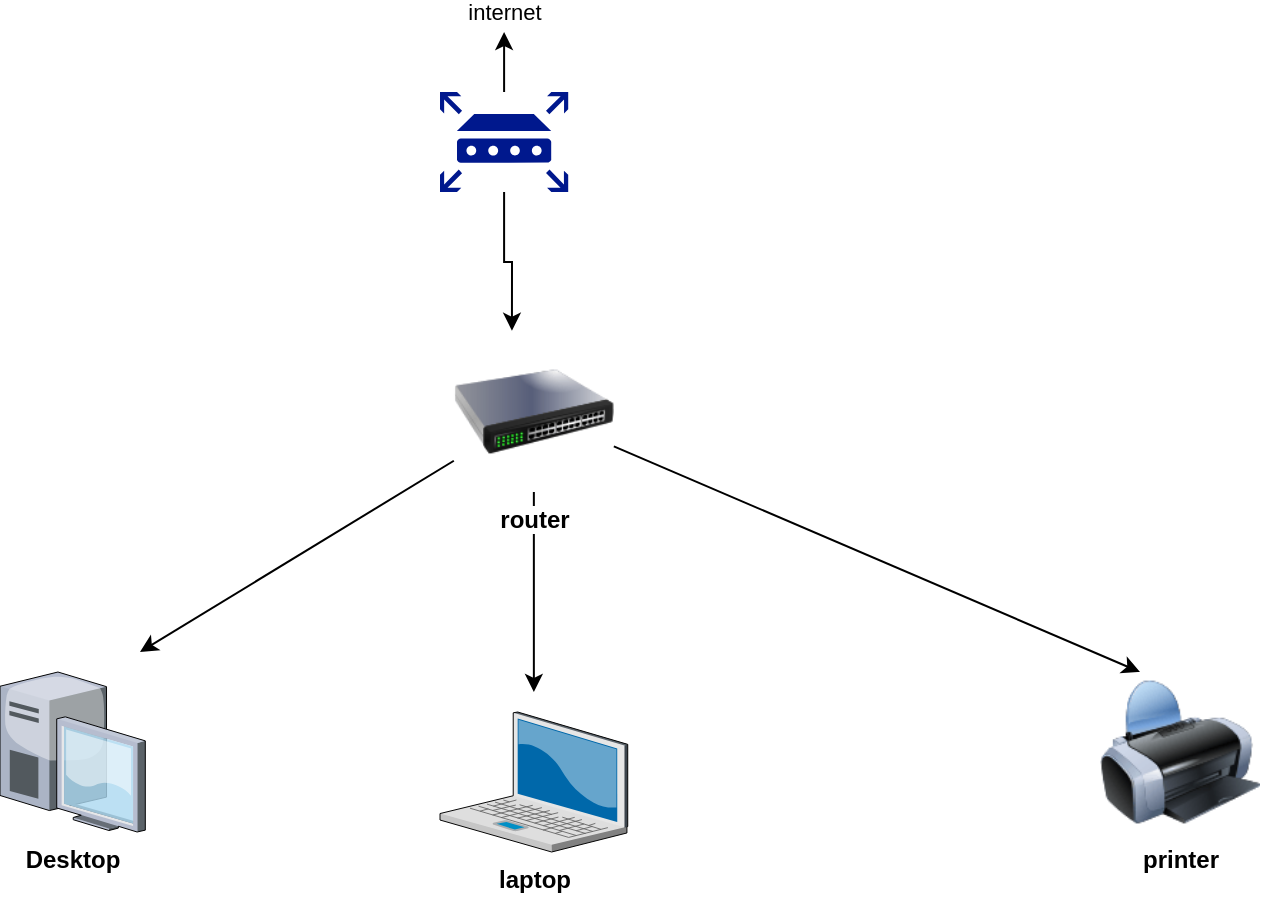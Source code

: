 <mxfile version="24.8.3">
  <diagram name="Page-1" id="ktZyGWWc3mT4UT_Lg43B">
    <mxGraphModel dx="1246" dy="420" grid="1" gridSize="10" guides="1" tooltips="1" connect="1" arrows="1" fold="1" page="1" pageScale="1" pageWidth="827" pageHeight="1169" math="0" shadow="0">
      <root>
        <mxCell id="0" />
        <mxCell id="1" parent="0" />
        <mxCell id="YZzz2mC7PiK3C6qNzxC4-21" style="edgeStyle=none;rounded=0;orthogonalLoop=1;jettySize=auto;html=1;" edge="1" parent="1" source="YZzz2mC7PiK3C6qNzxC4-1">
          <mxGeometry relative="1" as="geometry">
            <mxPoint x="312.05" y="60" as="targetPoint" />
          </mxGeometry>
        </mxCell>
        <mxCell id="YZzz2mC7PiK3C6qNzxC4-24" value="internet" style="edgeLabel;html=1;align=center;verticalAlign=middle;resizable=0;points=[];" vertex="1" connectable="0" parent="YZzz2mC7PiK3C6qNzxC4-21">
          <mxGeometry x="0.533" relative="1" as="geometry">
            <mxPoint y="-17" as="offset" />
          </mxGeometry>
        </mxCell>
        <mxCell id="YZzz2mC7PiK3C6qNzxC4-1" value="" style="sketch=0;aspect=fixed;pointerEvents=1;shadow=0;dashed=0;html=1;strokeColor=none;labelPosition=center;verticalLabelPosition=bottom;verticalAlign=top;align=center;fillColor=#00188D;shape=mxgraph.mscae.enterprise.router" vertex="1" parent="1">
          <mxGeometry x="280" y="90" width="64.1" height="50" as="geometry" />
        </mxCell>
        <mxCell id="YZzz2mC7PiK3C6qNzxC4-20" style="edgeStyle=none;rounded=0;orthogonalLoop=1;jettySize=auto;html=1;entryX=0.25;entryY=0;entryDx=0;entryDy=0;" edge="1" parent="1" source="YZzz2mC7PiK3C6qNzxC4-2" target="YZzz2mC7PiK3C6qNzxC4-8">
          <mxGeometry relative="1" as="geometry">
            <mxPoint x="530" y="290" as="targetPoint" />
          </mxGeometry>
        </mxCell>
        <mxCell id="YZzz2mC7PiK3C6qNzxC4-22" style="edgeStyle=none;rounded=0;orthogonalLoop=1;jettySize=auto;html=1;" edge="1" parent="1" source="YZzz2mC7PiK3C6qNzxC4-2">
          <mxGeometry relative="1" as="geometry">
            <mxPoint x="326.93" y="390" as="targetPoint" />
          </mxGeometry>
        </mxCell>
        <mxCell id="YZzz2mC7PiK3C6qNzxC4-25" style="edgeStyle=none;rounded=0;orthogonalLoop=1;jettySize=auto;html=1;" edge="1" parent="1" source="YZzz2mC7PiK3C6qNzxC4-2">
          <mxGeometry relative="1" as="geometry">
            <mxPoint x="130" y="370" as="targetPoint" />
          </mxGeometry>
        </mxCell>
        <mxCell id="YZzz2mC7PiK3C6qNzxC4-2" value="&lt;b&gt;router&lt;/b&gt;" style="image;html=1;image=img/lib/clip_art/networking/Switch_128x128.png" vertex="1" parent="1">
          <mxGeometry x="286.93" y="210" width="80" height="80" as="geometry" />
        </mxCell>
        <mxCell id="YZzz2mC7PiK3C6qNzxC4-6" value="&lt;b&gt;laptop&lt;/b&gt;" style="verticalLabelPosition=bottom;sketch=0;aspect=fixed;html=1;verticalAlign=top;strokeColor=none;align=center;outlineConnect=0;shape=mxgraph.citrix.laptop_2;" vertex="1" parent="1">
          <mxGeometry x="280" y="400" width="93.87" height="70" as="geometry" />
        </mxCell>
        <mxCell id="YZzz2mC7PiK3C6qNzxC4-7" value="&lt;b&gt;Desktop&lt;/b&gt;" style="verticalLabelPosition=bottom;sketch=0;aspect=fixed;html=1;verticalAlign=top;strokeColor=none;align=center;outlineConnect=0;shape=mxgraph.citrix.desktop;" vertex="1" parent="1">
          <mxGeometry x="60" y="380" width="72.65" height="80" as="geometry" />
        </mxCell>
        <mxCell id="YZzz2mC7PiK3C6qNzxC4-8" value="&lt;b&gt;printer&lt;/b&gt;" style="image;html=1;image=img/lib/clip_art/computers/Printer_128x128.png" vertex="1" parent="1">
          <mxGeometry x="610" y="380" width="80" height="80" as="geometry" />
        </mxCell>
        <mxCell id="YZzz2mC7PiK3C6qNzxC4-26" style="edgeStyle=orthogonalEdgeStyle;rounded=0;orthogonalLoop=1;jettySize=auto;html=1;entryX=0.363;entryY=-0.008;entryDx=0;entryDy=0;entryPerimeter=0;" edge="1" parent="1" source="YZzz2mC7PiK3C6qNzxC4-1" target="YZzz2mC7PiK3C6qNzxC4-2">
          <mxGeometry relative="1" as="geometry" />
        </mxCell>
      </root>
    </mxGraphModel>
  </diagram>
</mxfile>
